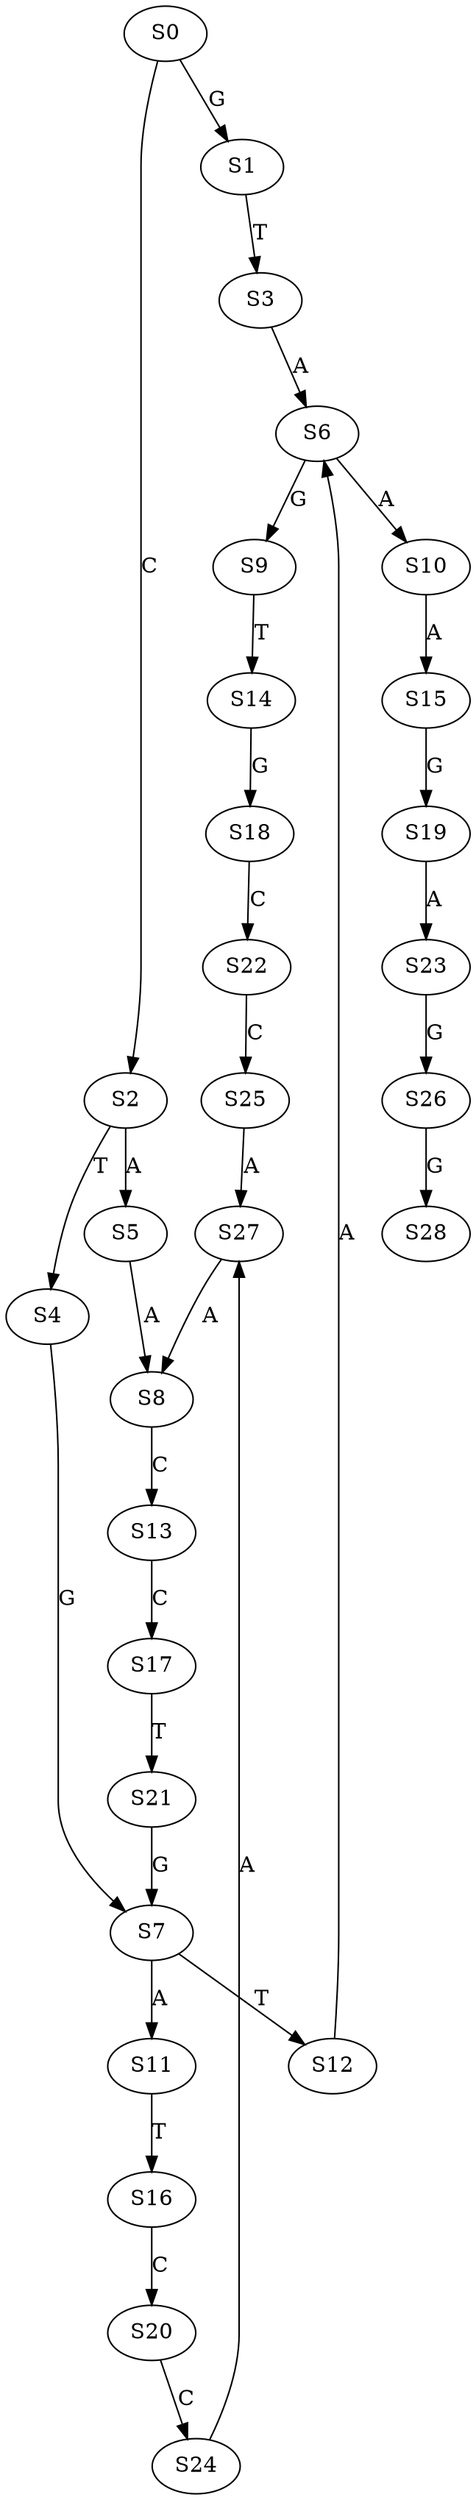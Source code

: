 strict digraph  {
	S0 -> S1 [ label = G ];
	S0 -> S2 [ label = C ];
	S1 -> S3 [ label = T ];
	S2 -> S4 [ label = T ];
	S2 -> S5 [ label = A ];
	S3 -> S6 [ label = A ];
	S4 -> S7 [ label = G ];
	S5 -> S8 [ label = A ];
	S6 -> S9 [ label = G ];
	S6 -> S10 [ label = A ];
	S7 -> S11 [ label = A ];
	S7 -> S12 [ label = T ];
	S8 -> S13 [ label = C ];
	S9 -> S14 [ label = T ];
	S10 -> S15 [ label = A ];
	S11 -> S16 [ label = T ];
	S12 -> S6 [ label = A ];
	S13 -> S17 [ label = C ];
	S14 -> S18 [ label = G ];
	S15 -> S19 [ label = G ];
	S16 -> S20 [ label = C ];
	S17 -> S21 [ label = T ];
	S18 -> S22 [ label = C ];
	S19 -> S23 [ label = A ];
	S20 -> S24 [ label = C ];
	S21 -> S7 [ label = G ];
	S22 -> S25 [ label = C ];
	S23 -> S26 [ label = G ];
	S24 -> S27 [ label = A ];
	S25 -> S27 [ label = A ];
	S26 -> S28 [ label = G ];
	S27 -> S8 [ label = A ];
}
